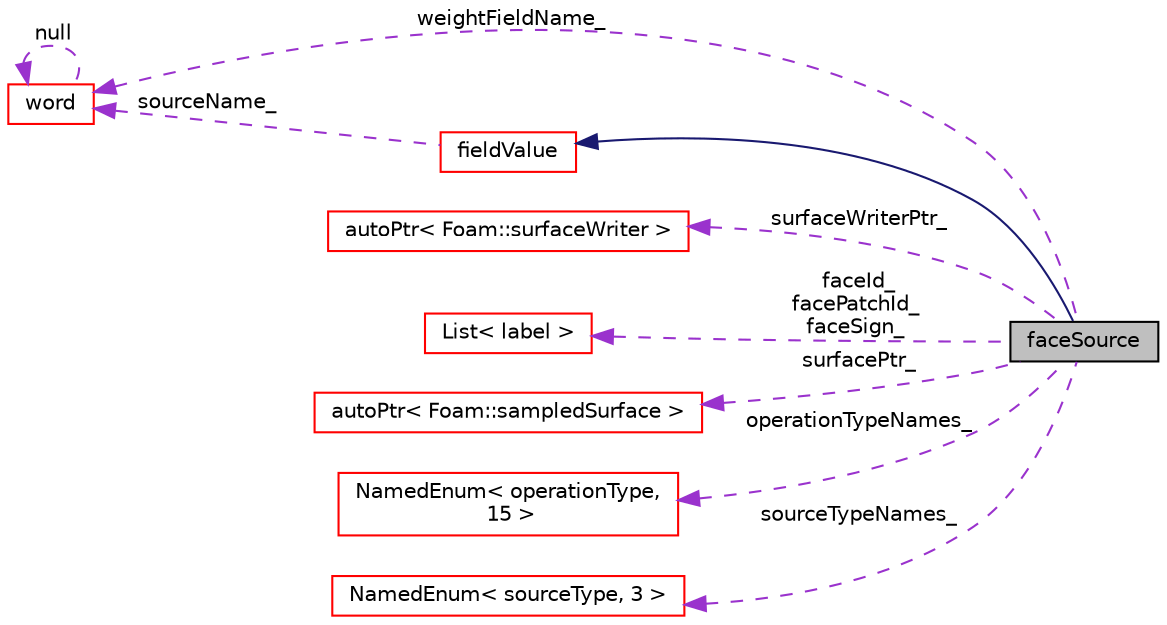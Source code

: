 digraph "faceSource"
{
  bgcolor="transparent";
  edge [fontname="Helvetica",fontsize="10",labelfontname="Helvetica",labelfontsize="10"];
  node [fontname="Helvetica",fontsize="10",shape=record];
  rankdir="LR";
  Node1 [label="faceSource",height=0.2,width=0.4,color="black", fillcolor="grey75", style="filled", fontcolor="black"];
  Node2 -> Node1 [dir="back",color="midnightblue",fontsize="10",style="solid",fontname="Helvetica"];
  Node2 [label="fieldValue",height=0.2,width=0.4,color="red",URL="$a00785.html"];
  Node3 -> Node2 [dir="back",color="darkorchid3",fontsize="10",style="dashed",label=" sourceName_" ,fontname="Helvetica"];
  Node3 [label="word",height=0.2,width=0.4,color="red",URL="$a02987.html",tooltip="A class for handling words, derived from string. "];
  Node3 -> Node3 [dir="back",color="darkorchid3",fontsize="10",style="dashed",label=" null" ,fontname="Helvetica"];
  Node4 -> Node1 [dir="back",color="darkorchid3",fontsize="10",style="dashed",label=" surfaceWriterPtr_" ,fontname="Helvetica"];
  Node4 [label="autoPtr\< Foam::surfaceWriter \>",height=0.2,width=0.4,color="red",URL="$a00085.html"];
  Node5 -> Node1 [dir="back",color="darkorchid3",fontsize="10",style="dashed",label=" faceId_\nfacePatchId_\nfaceSign_" ,fontname="Helvetica"];
  Node5 [label="List\< label \>",height=0.2,width=0.4,color="red",URL="$a01397.html"];
  Node6 -> Node1 [dir="back",color="darkorchid3",fontsize="10",style="dashed",label=" surfacePtr_" ,fontname="Helvetica"];
  Node6 [label="autoPtr\< Foam::sampledSurface \>",height=0.2,width=0.4,color="red",URL="$a00085.html"];
  Node3 -> Node1 [dir="back",color="darkorchid3",fontsize="10",style="dashed",label=" weightFieldName_" ,fontname="Helvetica"];
  Node7 -> Node1 [dir="back",color="darkorchid3",fontsize="10",style="dashed",label=" operationTypeNames_" ,fontname="Helvetica"];
  Node7 [label="NamedEnum\< operationType,\l 15 \>",height=0.2,width=0.4,color="red",URL="$a01609.html"];
  Node8 -> Node1 [dir="back",color="darkorchid3",fontsize="10",style="dashed",label=" sourceTypeNames_" ,fontname="Helvetica"];
  Node8 [label="NamedEnum\< sourceType, 3 \>",height=0.2,width=0.4,color="red",URL="$a01609.html"];
}
